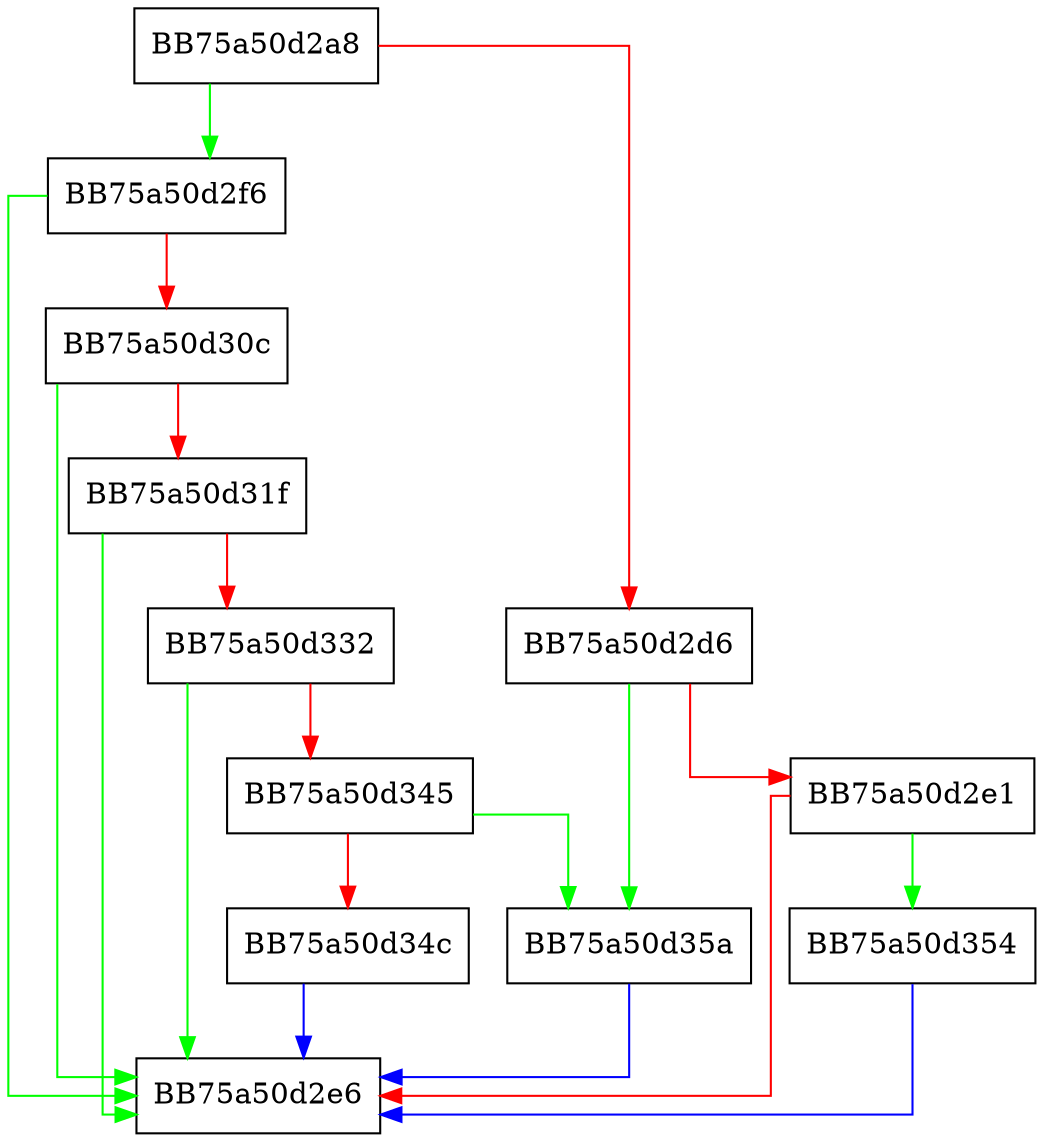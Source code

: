 digraph IsPEBaseFile {
  node [shape="box"];
  graph [splines=ortho];
  BB75a50d2a8 -> BB75a50d2f6 [color="green"];
  BB75a50d2a8 -> BB75a50d2d6 [color="red"];
  BB75a50d2d6 -> BB75a50d35a [color="green"];
  BB75a50d2d6 -> BB75a50d2e1 [color="red"];
  BB75a50d2e1 -> BB75a50d354 [color="green"];
  BB75a50d2e1 -> BB75a50d2e6 [color="red"];
  BB75a50d2f6 -> BB75a50d2e6 [color="green"];
  BB75a50d2f6 -> BB75a50d30c [color="red"];
  BB75a50d30c -> BB75a50d2e6 [color="green"];
  BB75a50d30c -> BB75a50d31f [color="red"];
  BB75a50d31f -> BB75a50d2e6 [color="green"];
  BB75a50d31f -> BB75a50d332 [color="red"];
  BB75a50d332 -> BB75a50d2e6 [color="green"];
  BB75a50d332 -> BB75a50d345 [color="red"];
  BB75a50d345 -> BB75a50d35a [color="green"];
  BB75a50d345 -> BB75a50d34c [color="red"];
  BB75a50d34c -> BB75a50d2e6 [color="blue"];
  BB75a50d354 -> BB75a50d2e6 [color="blue"];
  BB75a50d35a -> BB75a50d2e6 [color="blue"];
}
